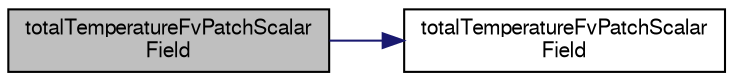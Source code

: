 digraph "totalTemperatureFvPatchScalarField"
{
  bgcolor="transparent";
  edge [fontname="FreeSans",fontsize="10",labelfontname="FreeSans",labelfontsize="10"];
  node [fontname="FreeSans",fontsize="10",shape=record];
  rankdir="LR";
  Node11 [label="totalTemperatureFvPatchScalar\lField",height=0.2,width=0.4,color="black", fillcolor="grey75", style="filled", fontcolor="black"];
  Node11 -> Node12 [color="midnightblue",fontsize="10",style="solid",fontname="FreeSans"];
  Node12 [label="totalTemperatureFvPatchScalar\lField",height=0.2,width=0.4,color="black",URL="$a22290.html#a25b2294c426f5da0191049ce02e06707",tooltip="Construct from patch and internal field. "];
}
